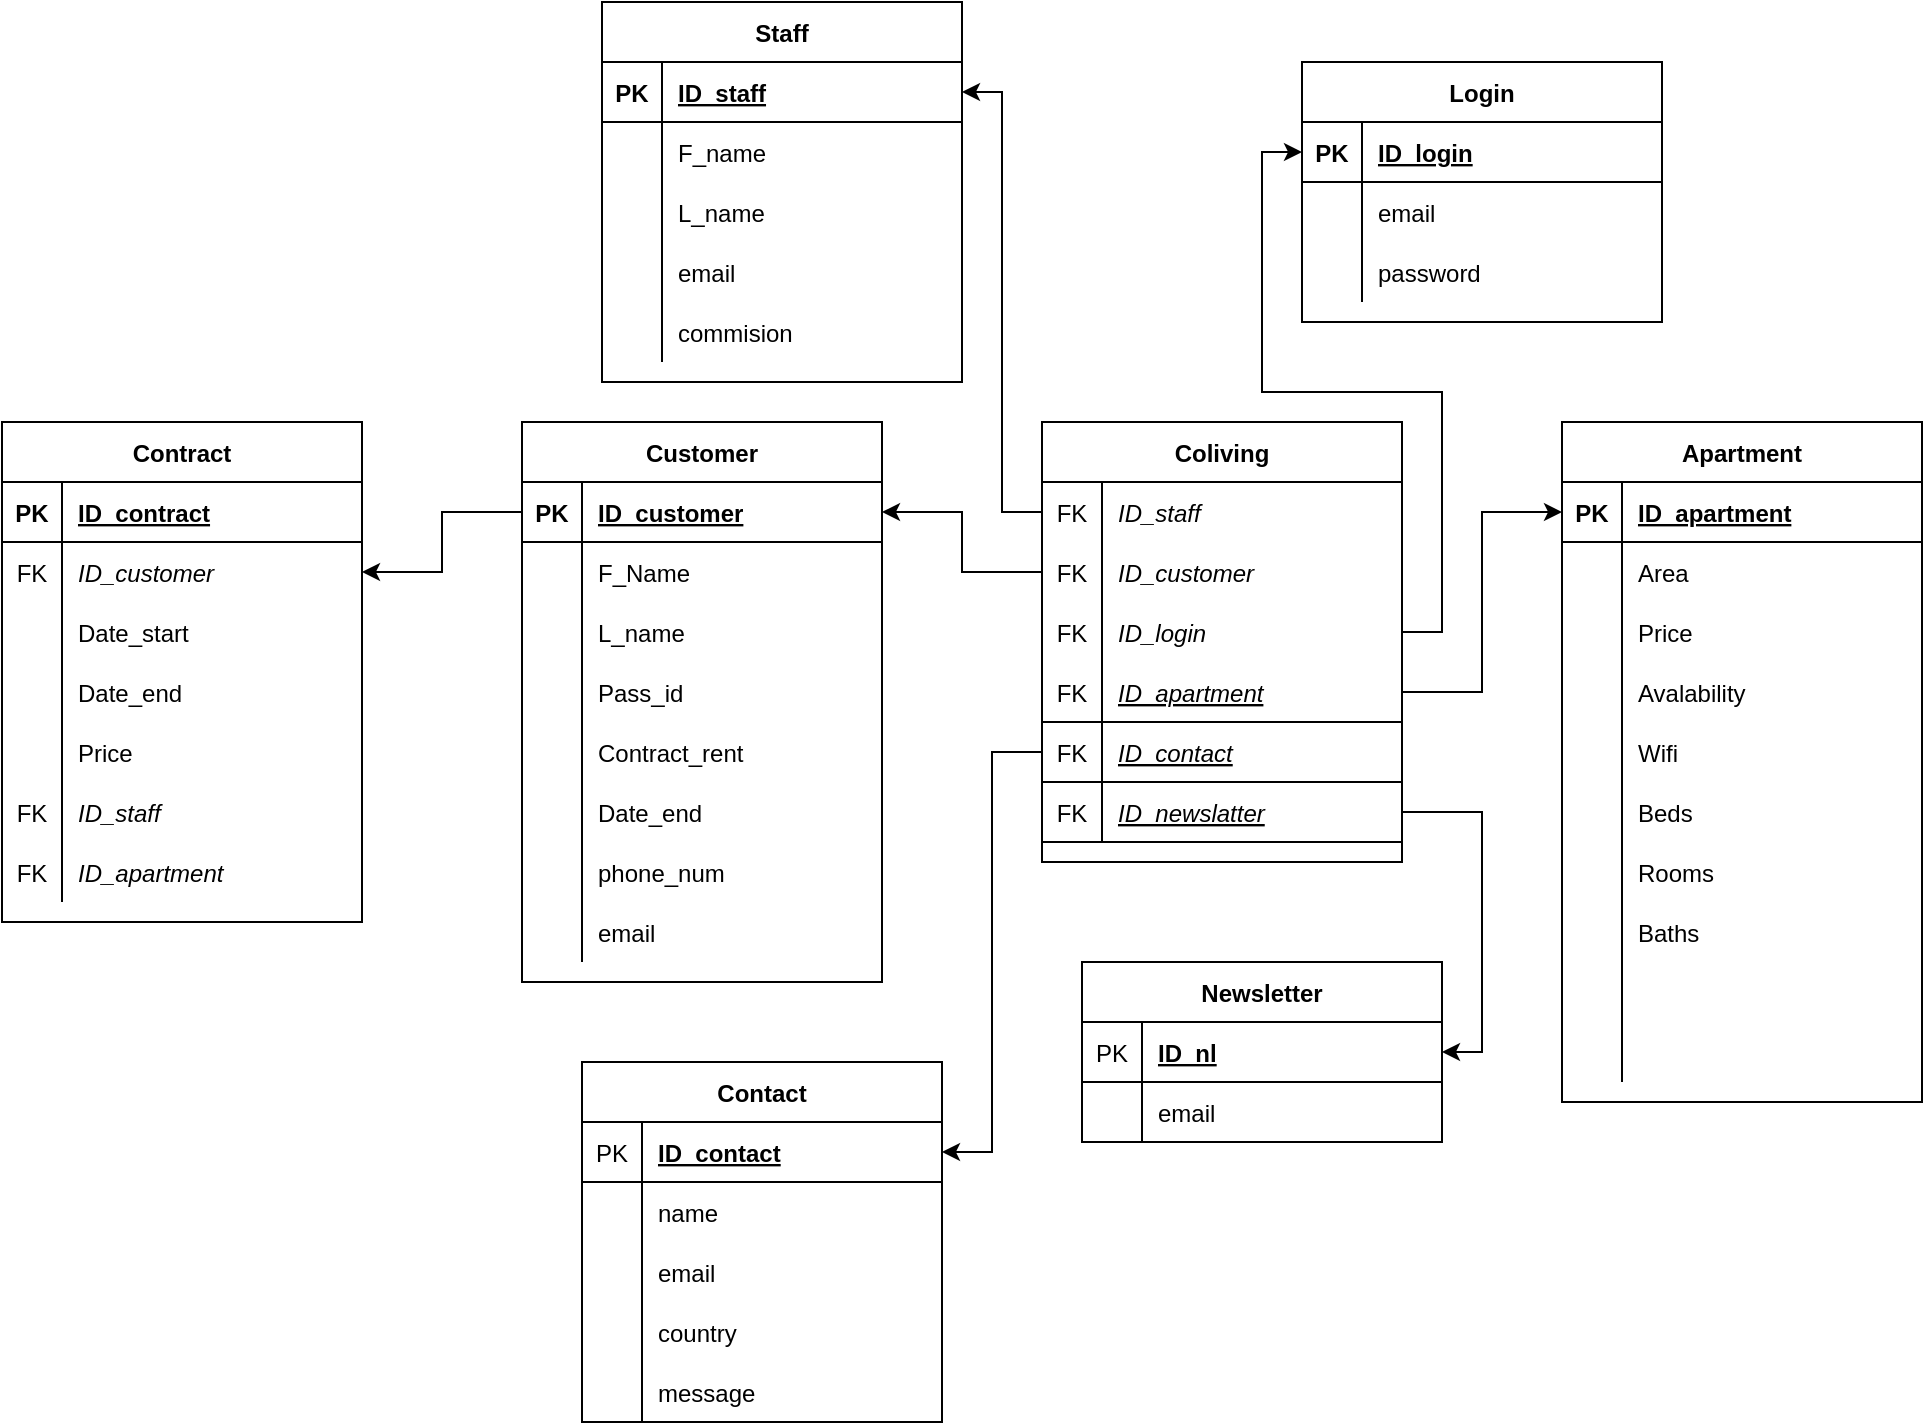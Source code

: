 <mxfile version="16.5.4" type="device"><diagram id="cZ9ICsKnburPx5Q_puhW" name="Page-1"><mxGraphModel dx="2080" dy="880" grid="1" gridSize="10" guides="1" tooltips="1" connect="1" arrows="1" fold="1" page="1" pageScale="1" pageWidth="827" pageHeight="1169" background="#ffffff" math="0" shadow="0"><root><mxCell id="0"/><mxCell id="1" parent="0"/><mxCell id="LSxTEnYEmUWLZWfhZwBd-11" value="Coliving" style="shape=table;startSize=30;container=1;collapsible=1;childLayout=tableLayout;fixedRows=1;rowLines=0;fontStyle=1;align=center;resizeLast=1;" vertex="1" parent="1"><mxGeometry x="200" y="360" width="180" height="220" as="geometry"/></mxCell><mxCell id="LSxTEnYEmUWLZWfhZwBd-15" value="" style="shape=tableRow;horizontal=0;startSize=0;swimlaneHead=0;swimlaneBody=0;fillColor=none;collapsible=0;dropTarget=0;points=[[0,0.5],[1,0.5]];portConstraint=eastwest;top=0;left=0;right=0;bottom=0;" vertex="1" parent="LSxTEnYEmUWLZWfhZwBd-11"><mxGeometry y="30" width="180" height="30" as="geometry"/></mxCell><mxCell id="LSxTEnYEmUWLZWfhZwBd-16" value="FK" style="shape=partialRectangle;connectable=0;fillColor=none;top=0;left=0;bottom=0;right=0;editable=1;overflow=hidden;" vertex="1" parent="LSxTEnYEmUWLZWfhZwBd-15"><mxGeometry width="30" height="30" as="geometry"><mxRectangle width="30" height="30" as="alternateBounds"/></mxGeometry></mxCell><mxCell id="LSxTEnYEmUWLZWfhZwBd-17" value="ID_staff" style="shape=partialRectangle;connectable=0;fillColor=none;top=0;left=0;bottom=0;right=0;align=left;spacingLeft=6;overflow=hidden;fontStyle=2" vertex="1" parent="LSxTEnYEmUWLZWfhZwBd-15"><mxGeometry x="30" width="150" height="30" as="geometry"><mxRectangle width="150" height="30" as="alternateBounds"/></mxGeometry></mxCell><mxCell id="LSxTEnYEmUWLZWfhZwBd-18" value="" style="shape=tableRow;horizontal=0;startSize=0;swimlaneHead=0;swimlaneBody=0;fillColor=none;collapsible=0;dropTarget=0;points=[[0,0.5],[1,0.5]];portConstraint=eastwest;top=0;left=0;right=0;bottom=0;" vertex="1" parent="LSxTEnYEmUWLZWfhZwBd-11"><mxGeometry y="60" width="180" height="30" as="geometry"/></mxCell><mxCell id="LSxTEnYEmUWLZWfhZwBd-19" value="FK" style="shape=partialRectangle;connectable=0;fillColor=none;top=0;left=0;bottom=0;right=0;editable=1;overflow=hidden;" vertex="1" parent="LSxTEnYEmUWLZWfhZwBd-18"><mxGeometry width="30" height="30" as="geometry"><mxRectangle width="30" height="30" as="alternateBounds"/></mxGeometry></mxCell><mxCell id="LSxTEnYEmUWLZWfhZwBd-20" value="ID_customer" style="shape=partialRectangle;connectable=0;fillColor=none;top=0;left=0;bottom=0;right=0;align=left;spacingLeft=6;overflow=hidden;fontStyle=2" vertex="1" parent="LSxTEnYEmUWLZWfhZwBd-18"><mxGeometry x="30" width="150" height="30" as="geometry"><mxRectangle width="150" height="30" as="alternateBounds"/></mxGeometry></mxCell><mxCell id="LSxTEnYEmUWLZWfhZwBd-21" value="" style="shape=tableRow;horizontal=0;startSize=0;swimlaneHead=0;swimlaneBody=0;fillColor=none;collapsible=0;dropTarget=0;points=[[0,0.5],[1,0.5]];portConstraint=eastwest;top=0;left=0;right=0;bottom=0;" vertex="1" parent="LSxTEnYEmUWLZWfhZwBd-11"><mxGeometry y="90" width="180" height="30" as="geometry"/></mxCell><mxCell id="LSxTEnYEmUWLZWfhZwBd-22" value="FK" style="shape=partialRectangle;connectable=0;fillColor=none;top=0;left=0;bottom=0;right=0;editable=1;overflow=hidden;" vertex="1" parent="LSxTEnYEmUWLZWfhZwBd-21"><mxGeometry width="30" height="30" as="geometry"><mxRectangle width="30" height="30" as="alternateBounds"/></mxGeometry></mxCell><mxCell id="LSxTEnYEmUWLZWfhZwBd-23" value="ID_login" style="shape=partialRectangle;connectable=0;fillColor=none;top=0;left=0;bottom=0;right=0;align=left;spacingLeft=6;overflow=hidden;fontStyle=2" vertex="1" parent="LSxTEnYEmUWLZWfhZwBd-21"><mxGeometry x="30" width="150" height="30" as="geometry"><mxRectangle width="150" height="30" as="alternateBounds"/></mxGeometry></mxCell><mxCell id="LSxTEnYEmUWLZWfhZwBd-137" value="" style="shape=tableRow;horizontal=0;startSize=0;swimlaneHead=0;swimlaneBody=0;fillColor=none;collapsible=0;dropTarget=0;points=[[0,0.5],[1,0.5]];portConstraint=eastwest;top=0;left=0;right=0;bottom=1;" vertex="1" parent="LSxTEnYEmUWLZWfhZwBd-11"><mxGeometry y="120" width="180" height="30" as="geometry"/></mxCell><mxCell id="LSxTEnYEmUWLZWfhZwBd-138" value="FK" style="shape=partialRectangle;connectable=0;fillColor=none;top=0;left=0;bottom=0;right=0;fontStyle=0;overflow=hidden;" vertex="1" parent="LSxTEnYEmUWLZWfhZwBd-137"><mxGeometry width="30" height="30" as="geometry"><mxRectangle width="30" height="30" as="alternateBounds"/></mxGeometry></mxCell><mxCell id="LSxTEnYEmUWLZWfhZwBd-139" value="ID_apartment" style="shape=partialRectangle;connectable=0;fillColor=none;top=0;left=0;bottom=0;right=0;align=left;spacingLeft=6;fontStyle=6;overflow=hidden;" vertex="1" parent="LSxTEnYEmUWLZWfhZwBd-137"><mxGeometry x="30" width="150" height="30" as="geometry"><mxRectangle width="150" height="30" as="alternateBounds"/></mxGeometry></mxCell><mxCell id="LSxTEnYEmUWLZWfhZwBd-143" value="" style="shape=tableRow;horizontal=0;startSize=0;swimlaneHead=0;swimlaneBody=0;fillColor=none;collapsible=0;dropTarget=0;points=[[0,0.5],[1,0.5]];portConstraint=eastwest;top=0;left=0;right=0;bottom=1;" vertex="1" parent="LSxTEnYEmUWLZWfhZwBd-11"><mxGeometry y="150" width="180" height="30" as="geometry"/></mxCell><mxCell id="LSxTEnYEmUWLZWfhZwBd-144" value="FK" style="shape=partialRectangle;connectable=0;fillColor=none;top=0;left=0;bottom=0;right=0;fontStyle=0;overflow=hidden;" vertex="1" parent="LSxTEnYEmUWLZWfhZwBd-143"><mxGeometry width="30" height="30" as="geometry"><mxRectangle width="30" height="30" as="alternateBounds"/></mxGeometry></mxCell><mxCell id="LSxTEnYEmUWLZWfhZwBd-145" value="ID_contact" style="shape=partialRectangle;connectable=0;fillColor=none;top=0;left=0;bottom=0;right=0;align=left;spacingLeft=6;fontStyle=6;overflow=hidden;" vertex="1" parent="LSxTEnYEmUWLZWfhZwBd-143"><mxGeometry x="30" width="150" height="30" as="geometry"><mxRectangle width="150" height="30" as="alternateBounds"/></mxGeometry></mxCell><mxCell id="LSxTEnYEmUWLZWfhZwBd-146" value="" style="shape=tableRow;horizontal=0;startSize=0;swimlaneHead=0;swimlaneBody=0;fillColor=none;collapsible=0;dropTarget=0;points=[[0,0.5],[1,0.5]];portConstraint=eastwest;top=0;left=0;right=0;bottom=1;" vertex="1" parent="LSxTEnYEmUWLZWfhZwBd-11"><mxGeometry y="180" width="180" height="30" as="geometry"/></mxCell><mxCell id="LSxTEnYEmUWLZWfhZwBd-147" value="FK" style="shape=partialRectangle;connectable=0;fillColor=none;top=0;left=0;bottom=0;right=0;fontStyle=0;overflow=hidden;" vertex="1" parent="LSxTEnYEmUWLZWfhZwBd-146"><mxGeometry width="30" height="30" as="geometry"><mxRectangle width="30" height="30" as="alternateBounds"/></mxGeometry></mxCell><mxCell id="LSxTEnYEmUWLZWfhZwBd-148" value="ID_newslatter" style="shape=partialRectangle;connectable=0;fillColor=none;top=0;left=0;bottom=0;right=0;align=left;spacingLeft=6;fontStyle=6;overflow=hidden;" vertex="1" parent="LSxTEnYEmUWLZWfhZwBd-146"><mxGeometry x="30" width="150" height="30" as="geometry"><mxRectangle width="150" height="30" as="alternateBounds"/></mxGeometry></mxCell><mxCell id="LSxTEnYEmUWLZWfhZwBd-27" value="Apartment" style="shape=table;startSize=30;container=1;collapsible=1;childLayout=tableLayout;fixedRows=1;rowLines=0;fontStyle=1;align=center;resizeLast=1;" vertex="1" parent="1"><mxGeometry x="460" y="360" width="180" height="340" as="geometry"/></mxCell><mxCell id="LSxTEnYEmUWLZWfhZwBd-28" value="" style="shape=tableRow;horizontal=0;startSize=0;swimlaneHead=0;swimlaneBody=0;fillColor=none;collapsible=0;dropTarget=0;points=[[0,0.5],[1,0.5]];portConstraint=eastwest;top=0;left=0;right=0;bottom=1;" vertex="1" parent="LSxTEnYEmUWLZWfhZwBd-27"><mxGeometry y="30" width="180" height="30" as="geometry"/></mxCell><mxCell id="LSxTEnYEmUWLZWfhZwBd-29" value="PK" style="shape=partialRectangle;connectable=0;fillColor=none;top=0;left=0;bottom=0;right=0;fontStyle=1;overflow=hidden;" vertex="1" parent="LSxTEnYEmUWLZWfhZwBd-28"><mxGeometry width="30" height="30" as="geometry"><mxRectangle width="30" height="30" as="alternateBounds"/></mxGeometry></mxCell><mxCell id="LSxTEnYEmUWLZWfhZwBd-30" value="ID_apartment" style="shape=partialRectangle;connectable=0;fillColor=none;top=0;left=0;bottom=0;right=0;align=left;spacingLeft=6;fontStyle=5;overflow=hidden;" vertex="1" parent="LSxTEnYEmUWLZWfhZwBd-28"><mxGeometry x="30" width="150" height="30" as="geometry"><mxRectangle width="150" height="30" as="alternateBounds"/></mxGeometry></mxCell><mxCell id="LSxTEnYEmUWLZWfhZwBd-31" value="" style="shape=tableRow;horizontal=0;startSize=0;swimlaneHead=0;swimlaneBody=0;fillColor=none;collapsible=0;dropTarget=0;points=[[0,0.5],[1,0.5]];portConstraint=eastwest;top=0;left=0;right=0;bottom=0;" vertex="1" parent="LSxTEnYEmUWLZWfhZwBd-27"><mxGeometry y="60" width="180" height="30" as="geometry"/></mxCell><mxCell id="LSxTEnYEmUWLZWfhZwBd-32" value="" style="shape=partialRectangle;connectable=0;fillColor=none;top=0;left=0;bottom=0;right=0;editable=1;overflow=hidden;" vertex="1" parent="LSxTEnYEmUWLZWfhZwBd-31"><mxGeometry width="30" height="30" as="geometry"><mxRectangle width="30" height="30" as="alternateBounds"/></mxGeometry></mxCell><mxCell id="LSxTEnYEmUWLZWfhZwBd-33" value="Area" style="shape=partialRectangle;connectable=0;fillColor=none;top=0;left=0;bottom=0;right=0;align=left;spacingLeft=6;overflow=hidden;" vertex="1" parent="LSxTEnYEmUWLZWfhZwBd-31"><mxGeometry x="30" width="150" height="30" as="geometry"><mxRectangle width="150" height="30" as="alternateBounds"/></mxGeometry></mxCell><mxCell id="LSxTEnYEmUWLZWfhZwBd-34" value="" style="shape=tableRow;horizontal=0;startSize=0;swimlaneHead=0;swimlaneBody=0;fillColor=none;collapsible=0;dropTarget=0;points=[[0,0.5],[1,0.5]];portConstraint=eastwest;top=0;left=0;right=0;bottom=0;" vertex="1" parent="LSxTEnYEmUWLZWfhZwBd-27"><mxGeometry y="90" width="180" height="30" as="geometry"/></mxCell><mxCell id="LSxTEnYEmUWLZWfhZwBd-35" value="" style="shape=partialRectangle;connectable=0;fillColor=none;top=0;left=0;bottom=0;right=0;editable=1;overflow=hidden;" vertex="1" parent="LSxTEnYEmUWLZWfhZwBd-34"><mxGeometry width="30" height="30" as="geometry"><mxRectangle width="30" height="30" as="alternateBounds"/></mxGeometry></mxCell><mxCell id="LSxTEnYEmUWLZWfhZwBd-36" value="Price" style="shape=partialRectangle;connectable=0;fillColor=none;top=0;left=0;bottom=0;right=0;align=left;spacingLeft=6;overflow=hidden;" vertex="1" parent="LSxTEnYEmUWLZWfhZwBd-34"><mxGeometry x="30" width="150" height="30" as="geometry"><mxRectangle width="150" height="30" as="alternateBounds"/></mxGeometry></mxCell><mxCell id="LSxTEnYEmUWLZWfhZwBd-37" value="" style="shape=tableRow;horizontal=0;startSize=0;swimlaneHead=0;swimlaneBody=0;fillColor=none;collapsible=0;dropTarget=0;points=[[0,0.5],[1,0.5]];portConstraint=eastwest;top=0;left=0;right=0;bottom=0;" vertex="1" parent="LSxTEnYEmUWLZWfhZwBd-27"><mxGeometry y="120" width="180" height="30" as="geometry"/></mxCell><mxCell id="LSxTEnYEmUWLZWfhZwBd-38" value="" style="shape=partialRectangle;connectable=0;fillColor=none;top=0;left=0;bottom=0;right=0;editable=1;overflow=hidden;" vertex="1" parent="LSxTEnYEmUWLZWfhZwBd-37"><mxGeometry width="30" height="30" as="geometry"><mxRectangle width="30" height="30" as="alternateBounds"/></mxGeometry></mxCell><mxCell id="LSxTEnYEmUWLZWfhZwBd-39" value="Avalability" style="shape=partialRectangle;connectable=0;fillColor=none;top=0;left=0;bottom=0;right=0;align=left;spacingLeft=6;overflow=hidden;" vertex="1" parent="LSxTEnYEmUWLZWfhZwBd-37"><mxGeometry x="30" width="150" height="30" as="geometry"><mxRectangle width="150" height="30" as="alternateBounds"/></mxGeometry></mxCell><mxCell id="LSxTEnYEmUWLZWfhZwBd-41" value="" style="shape=tableRow;horizontal=0;startSize=0;swimlaneHead=0;swimlaneBody=0;fillColor=none;collapsible=0;dropTarget=0;points=[[0,0.5],[1,0.5]];portConstraint=eastwest;top=0;left=0;right=0;bottom=0;" vertex="1" parent="LSxTEnYEmUWLZWfhZwBd-27"><mxGeometry y="150" width="180" height="30" as="geometry"/></mxCell><mxCell id="LSxTEnYEmUWLZWfhZwBd-42" value="" style="shape=partialRectangle;connectable=0;fillColor=none;top=0;left=0;bottom=0;right=0;editable=1;overflow=hidden;" vertex="1" parent="LSxTEnYEmUWLZWfhZwBd-41"><mxGeometry width="30" height="30" as="geometry"><mxRectangle width="30" height="30" as="alternateBounds"/></mxGeometry></mxCell><mxCell id="LSxTEnYEmUWLZWfhZwBd-43" value="Wifi" style="shape=partialRectangle;connectable=0;fillColor=none;top=0;left=0;bottom=0;right=0;align=left;spacingLeft=6;overflow=hidden;" vertex="1" parent="LSxTEnYEmUWLZWfhZwBd-41"><mxGeometry x="30" width="150" height="30" as="geometry"><mxRectangle width="150" height="30" as="alternateBounds"/></mxGeometry></mxCell><mxCell id="LSxTEnYEmUWLZWfhZwBd-44" value="" style="shape=tableRow;horizontal=0;startSize=0;swimlaneHead=0;swimlaneBody=0;fillColor=none;collapsible=0;dropTarget=0;points=[[0,0.5],[1,0.5]];portConstraint=eastwest;top=0;left=0;right=0;bottom=0;" vertex="1" parent="LSxTEnYEmUWLZWfhZwBd-27"><mxGeometry y="180" width="180" height="30" as="geometry"/></mxCell><mxCell id="LSxTEnYEmUWLZWfhZwBd-45" value="" style="shape=partialRectangle;connectable=0;fillColor=none;top=0;left=0;bottom=0;right=0;editable=1;overflow=hidden;" vertex="1" parent="LSxTEnYEmUWLZWfhZwBd-44"><mxGeometry width="30" height="30" as="geometry"><mxRectangle width="30" height="30" as="alternateBounds"/></mxGeometry></mxCell><mxCell id="LSxTEnYEmUWLZWfhZwBd-46" value="Beds" style="shape=partialRectangle;connectable=0;fillColor=none;top=0;left=0;bottom=0;right=0;align=left;spacingLeft=6;overflow=hidden;" vertex="1" parent="LSxTEnYEmUWLZWfhZwBd-44"><mxGeometry x="30" width="150" height="30" as="geometry"><mxRectangle width="150" height="30" as="alternateBounds"/></mxGeometry></mxCell><mxCell id="LSxTEnYEmUWLZWfhZwBd-47" value="" style="shape=tableRow;horizontal=0;startSize=0;swimlaneHead=0;swimlaneBody=0;fillColor=none;collapsible=0;dropTarget=0;points=[[0,0.5],[1,0.5]];portConstraint=eastwest;top=0;left=0;right=0;bottom=0;" vertex="1" parent="LSxTEnYEmUWLZWfhZwBd-27"><mxGeometry y="210" width="180" height="30" as="geometry"/></mxCell><mxCell id="LSxTEnYEmUWLZWfhZwBd-48" value="" style="shape=partialRectangle;connectable=0;fillColor=none;top=0;left=0;bottom=0;right=0;editable=1;overflow=hidden;" vertex="1" parent="LSxTEnYEmUWLZWfhZwBd-47"><mxGeometry width="30" height="30" as="geometry"><mxRectangle width="30" height="30" as="alternateBounds"/></mxGeometry></mxCell><mxCell id="LSxTEnYEmUWLZWfhZwBd-49" value="Rooms" style="shape=partialRectangle;connectable=0;fillColor=none;top=0;left=0;bottom=0;right=0;align=left;spacingLeft=6;overflow=hidden;" vertex="1" parent="LSxTEnYEmUWLZWfhZwBd-47"><mxGeometry x="30" width="150" height="30" as="geometry"><mxRectangle width="150" height="30" as="alternateBounds"/></mxGeometry></mxCell><mxCell id="LSxTEnYEmUWLZWfhZwBd-50" value="" style="shape=tableRow;horizontal=0;startSize=0;swimlaneHead=0;swimlaneBody=0;fillColor=none;collapsible=0;dropTarget=0;points=[[0,0.5],[1,0.5]];portConstraint=eastwest;top=0;left=0;right=0;bottom=0;" vertex="1" parent="LSxTEnYEmUWLZWfhZwBd-27"><mxGeometry y="240" width="180" height="30" as="geometry"/></mxCell><mxCell id="LSxTEnYEmUWLZWfhZwBd-51" value="" style="shape=partialRectangle;connectable=0;fillColor=none;top=0;left=0;bottom=0;right=0;editable=1;overflow=hidden;" vertex="1" parent="LSxTEnYEmUWLZWfhZwBd-50"><mxGeometry width="30" height="30" as="geometry"><mxRectangle width="30" height="30" as="alternateBounds"/></mxGeometry></mxCell><mxCell id="LSxTEnYEmUWLZWfhZwBd-52" value="Baths" style="shape=partialRectangle;connectable=0;fillColor=none;top=0;left=0;bottom=0;right=0;align=left;spacingLeft=6;overflow=hidden;" vertex="1" parent="LSxTEnYEmUWLZWfhZwBd-50"><mxGeometry x="30" width="150" height="30" as="geometry"><mxRectangle width="150" height="30" as="alternateBounds"/></mxGeometry></mxCell><mxCell id="LSxTEnYEmUWLZWfhZwBd-53" value="" style="shape=tableRow;horizontal=0;startSize=0;swimlaneHead=0;swimlaneBody=0;fillColor=none;collapsible=0;dropTarget=0;points=[[0,0.5],[1,0.5]];portConstraint=eastwest;top=0;left=0;right=0;bottom=0;" vertex="1" parent="LSxTEnYEmUWLZWfhZwBd-27"><mxGeometry y="270" width="180" height="30" as="geometry"/></mxCell><mxCell id="LSxTEnYEmUWLZWfhZwBd-54" value="" style="shape=partialRectangle;connectable=0;fillColor=none;top=0;left=0;bottom=0;right=0;editable=1;overflow=hidden;" vertex="1" parent="LSxTEnYEmUWLZWfhZwBd-53"><mxGeometry width="30" height="30" as="geometry"><mxRectangle width="30" height="30" as="alternateBounds"/></mxGeometry></mxCell><mxCell id="LSxTEnYEmUWLZWfhZwBd-55" value="" style="shape=partialRectangle;connectable=0;fillColor=none;top=0;left=0;bottom=0;right=0;align=left;spacingLeft=6;overflow=hidden;" vertex="1" parent="LSxTEnYEmUWLZWfhZwBd-53"><mxGeometry x="30" width="150" height="30" as="geometry"><mxRectangle width="150" height="30" as="alternateBounds"/></mxGeometry></mxCell><mxCell id="LSxTEnYEmUWLZWfhZwBd-56" value="" style="shape=tableRow;horizontal=0;startSize=0;swimlaneHead=0;swimlaneBody=0;fillColor=none;collapsible=0;dropTarget=0;points=[[0,0.5],[1,0.5]];portConstraint=eastwest;top=0;left=0;right=0;bottom=0;" vertex="1" parent="LSxTEnYEmUWLZWfhZwBd-27"><mxGeometry y="300" width="180" height="30" as="geometry"/></mxCell><mxCell id="LSxTEnYEmUWLZWfhZwBd-57" value="" style="shape=partialRectangle;connectable=0;fillColor=none;top=0;left=0;bottom=0;right=0;editable=1;overflow=hidden;" vertex="1" parent="LSxTEnYEmUWLZWfhZwBd-56"><mxGeometry width="30" height="30" as="geometry"><mxRectangle width="30" height="30" as="alternateBounds"/></mxGeometry></mxCell><mxCell id="LSxTEnYEmUWLZWfhZwBd-58" value="" style="shape=partialRectangle;connectable=0;fillColor=none;top=0;left=0;bottom=0;right=0;align=left;spacingLeft=6;overflow=hidden;" vertex="1" parent="LSxTEnYEmUWLZWfhZwBd-56"><mxGeometry x="30" width="150" height="30" as="geometry"><mxRectangle width="150" height="30" as="alternateBounds"/></mxGeometry></mxCell><mxCell id="LSxTEnYEmUWLZWfhZwBd-62" value="Customer" style="shape=table;startSize=30;container=1;collapsible=1;childLayout=tableLayout;fixedRows=1;rowLines=0;fontStyle=1;align=center;resizeLast=1;" vertex="1" parent="1"><mxGeometry x="-60" y="360" width="180" height="280" as="geometry"/></mxCell><mxCell id="LSxTEnYEmUWLZWfhZwBd-63" value="" style="shape=tableRow;horizontal=0;startSize=0;swimlaneHead=0;swimlaneBody=0;fillColor=none;collapsible=0;dropTarget=0;points=[[0,0.5],[1,0.5]];portConstraint=eastwest;top=0;left=0;right=0;bottom=1;" vertex="1" parent="LSxTEnYEmUWLZWfhZwBd-62"><mxGeometry y="30" width="180" height="30" as="geometry"/></mxCell><mxCell id="LSxTEnYEmUWLZWfhZwBd-64" value="PK" style="shape=partialRectangle;connectable=0;fillColor=none;top=0;left=0;bottom=0;right=0;fontStyle=1;overflow=hidden;" vertex="1" parent="LSxTEnYEmUWLZWfhZwBd-63"><mxGeometry width="30" height="30" as="geometry"><mxRectangle width="30" height="30" as="alternateBounds"/></mxGeometry></mxCell><mxCell id="LSxTEnYEmUWLZWfhZwBd-65" value="ID_customer" style="shape=partialRectangle;connectable=0;fillColor=none;top=0;left=0;bottom=0;right=0;align=left;spacingLeft=6;fontStyle=5;overflow=hidden;" vertex="1" parent="LSxTEnYEmUWLZWfhZwBd-63"><mxGeometry x="30" width="150" height="30" as="geometry"><mxRectangle width="150" height="30" as="alternateBounds"/></mxGeometry></mxCell><mxCell id="LSxTEnYEmUWLZWfhZwBd-66" value="" style="shape=tableRow;horizontal=0;startSize=0;swimlaneHead=0;swimlaneBody=0;fillColor=none;collapsible=0;dropTarget=0;points=[[0,0.5],[1,0.5]];portConstraint=eastwest;top=0;left=0;right=0;bottom=0;" vertex="1" parent="LSxTEnYEmUWLZWfhZwBd-62"><mxGeometry y="60" width="180" height="30" as="geometry"/></mxCell><mxCell id="LSxTEnYEmUWLZWfhZwBd-67" value="" style="shape=partialRectangle;connectable=0;fillColor=none;top=0;left=0;bottom=0;right=0;editable=1;overflow=hidden;" vertex="1" parent="LSxTEnYEmUWLZWfhZwBd-66"><mxGeometry width="30" height="30" as="geometry"><mxRectangle width="30" height="30" as="alternateBounds"/></mxGeometry></mxCell><mxCell id="LSxTEnYEmUWLZWfhZwBd-68" value="F_Name" style="shape=partialRectangle;connectable=0;fillColor=none;top=0;left=0;bottom=0;right=0;align=left;spacingLeft=6;overflow=hidden;" vertex="1" parent="LSxTEnYEmUWLZWfhZwBd-66"><mxGeometry x="30" width="150" height="30" as="geometry"><mxRectangle width="150" height="30" as="alternateBounds"/></mxGeometry></mxCell><mxCell id="LSxTEnYEmUWLZWfhZwBd-69" value="" style="shape=tableRow;horizontal=0;startSize=0;swimlaneHead=0;swimlaneBody=0;fillColor=none;collapsible=0;dropTarget=0;points=[[0,0.5],[1,0.5]];portConstraint=eastwest;top=0;left=0;right=0;bottom=0;" vertex="1" parent="LSxTEnYEmUWLZWfhZwBd-62"><mxGeometry y="90" width="180" height="30" as="geometry"/></mxCell><mxCell id="LSxTEnYEmUWLZWfhZwBd-70" value="" style="shape=partialRectangle;connectable=0;fillColor=none;top=0;left=0;bottom=0;right=0;editable=1;overflow=hidden;" vertex="1" parent="LSxTEnYEmUWLZWfhZwBd-69"><mxGeometry width="30" height="30" as="geometry"><mxRectangle width="30" height="30" as="alternateBounds"/></mxGeometry></mxCell><mxCell id="LSxTEnYEmUWLZWfhZwBd-71" value="L_name" style="shape=partialRectangle;connectable=0;fillColor=none;top=0;left=0;bottom=0;right=0;align=left;spacingLeft=6;overflow=hidden;" vertex="1" parent="LSxTEnYEmUWLZWfhZwBd-69"><mxGeometry x="30" width="150" height="30" as="geometry"><mxRectangle width="150" height="30" as="alternateBounds"/></mxGeometry></mxCell><mxCell id="LSxTEnYEmUWLZWfhZwBd-72" value="" style="shape=tableRow;horizontal=0;startSize=0;swimlaneHead=0;swimlaneBody=0;fillColor=none;collapsible=0;dropTarget=0;points=[[0,0.5],[1,0.5]];portConstraint=eastwest;top=0;left=0;right=0;bottom=0;" vertex="1" parent="LSxTEnYEmUWLZWfhZwBd-62"><mxGeometry y="120" width="180" height="30" as="geometry"/></mxCell><mxCell id="LSxTEnYEmUWLZWfhZwBd-73" value="" style="shape=partialRectangle;connectable=0;fillColor=none;top=0;left=0;bottom=0;right=0;editable=1;overflow=hidden;" vertex="1" parent="LSxTEnYEmUWLZWfhZwBd-72"><mxGeometry width="30" height="30" as="geometry"><mxRectangle width="30" height="30" as="alternateBounds"/></mxGeometry></mxCell><mxCell id="LSxTEnYEmUWLZWfhZwBd-74" value="Pass_id" style="shape=partialRectangle;connectable=0;fillColor=none;top=0;left=0;bottom=0;right=0;align=left;spacingLeft=6;overflow=hidden;" vertex="1" parent="LSxTEnYEmUWLZWfhZwBd-72"><mxGeometry x="30" width="150" height="30" as="geometry"><mxRectangle width="150" height="30" as="alternateBounds"/></mxGeometry></mxCell><mxCell id="LSxTEnYEmUWLZWfhZwBd-76" value="" style="shape=tableRow;horizontal=0;startSize=0;swimlaneHead=0;swimlaneBody=0;fillColor=none;collapsible=0;dropTarget=0;points=[[0,0.5],[1,0.5]];portConstraint=eastwest;top=0;left=0;right=0;bottom=0;" vertex="1" parent="LSxTEnYEmUWLZWfhZwBd-62"><mxGeometry y="150" width="180" height="30" as="geometry"/></mxCell><mxCell id="LSxTEnYEmUWLZWfhZwBd-77" value="" style="shape=partialRectangle;connectable=0;fillColor=none;top=0;left=0;bottom=0;right=0;editable=1;overflow=hidden;" vertex="1" parent="LSxTEnYEmUWLZWfhZwBd-76"><mxGeometry width="30" height="30" as="geometry"><mxRectangle width="30" height="30" as="alternateBounds"/></mxGeometry></mxCell><mxCell id="LSxTEnYEmUWLZWfhZwBd-78" value="Contract_rent" style="shape=partialRectangle;connectable=0;fillColor=none;top=0;left=0;bottom=0;right=0;align=left;spacingLeft=6;overflow=hidden;" vertex="1" parent="LSxTEnYEmUWLZWfhZwBd-76"><mxGeometry x="30" width="150" height="30" as="geometry"><mxRectangle width="150" height="30" as="alternateBounds"/></mxGeometry></mxCell><mxCell id="LSxTEnYEmUWLZWfhZwBd-79" value="" style="shape=tableRow;horizontal=0;startSize=0;swimlaneHead=0;swimlaneBody=0;fillColor=none;collapsible=0;dropTarget=0;points=[[0,0.5],[1,0.5]];portConstraint=eastwest;top=0;left=0;right=0;bottom=0;" vertex="1" parent="LSxTEnYEmUWLZWfhZwBd-62"><mxGeometry y="180" width="180" height="30" as="geometry"/></mxCell><mxCell id="LSxTEnYEmUWLZWfhZwBd-80" value="" style="shape=partialRectangle;connectable=0;fillColor=none;top=0;left=0;bottom=0;right=0;editable=1;overflow=hidden;" vertex="1" parent="LSxTEnYEmUWLZWfhZwBd-79"><mxGeometry width="30" height="30" as="geometry"><mxRectangle width="30" height="30" as="alternateBounds"/></mxGeometry></mxCell><mxCell id="LSxTEnYEmUWLZWfhZwBd-81" value="Date_end" style="shape=partialRectangle;connectable=0;fillColor=none;top=0;left=0;bottom=0;right=0;align=left;spacingLeft=6;overflow=hidden;" vertex="1" parent="LSxTEnYEmUWLZWfhZwBd-79"><mxGeometry x="30" width="150" height="30" as="geometry"><mxRectangle width="150" height="30" as="alternateBounds"/></mxGeometry></mxCell><mxCell id="LSxTEnYEmUWLZWfhZwBd-117" value="" style="shape=tableRow;horizontal=0;startSize=0;swimlaneHead=0;swimlaneBody=0;fillColor=none;collapsible=0;dropTarget=0;points=[[0,0.5],[1,0.5]];portConstraint=eastwest;top=0;left=0;right=0;bottom=0;" vertex="1" parent="LSxTEnYEmUWLZWfhZwBd-62"><mxGeometry y="210" width="180" height="30" as="geometry"/></mxCell><mxCell id="LSxTEnYEmUWLZWfhZwBd-118" value="" style="shape=partialRectangle;connectable=0;fillColor=none;top=0;left=0;bottom=0;right=0;editable=1;overflow=hidden;" vertex="1" parent="LSxTEnYEmUWLZWfhZwBd-117"><mxGeometry width="30" height="30" as="geometry"><mxRectangle width="30" height="30" as="alternateBounds"/></mxGeometry></mxCell><mxCell id="LSxTEnYEmUWLZWfhZwBd-119" value="phone_num" style="shape=partialRectangle;connectable=0;fillColor=none;top=0;left=0;bottom=0;right=0;align=left;spacingLeft=6;overflow=hidden;" vertex="1" parent="LSxTEnYEmUWLZWfhZwBd-117"><mxGeometry x="30" width="150" height="30" as="geometry"><mxRectangle width="150" height="30" as="alternateBounds"/></mxGeometry></mxCell><mxCell id="LSxTEnYEmUWLZWfhZwBd-120" value="" style="shape=tableRow;horizontal=0;startSize=0;swimlaneHead=0;swimlaneBody=0;fillColor=none;collapsible=0;dropTarget=0;points=[[0,0.5],[1,0.5]];portConstraint=eastwest;top=0;left=0;right=0;bottom=0;" vertex="1" parent="LSxTEnYEmUWLZWfhZwBd-62"><mxGeometry y="240" width="180" height="30" as="geometry"/></mxCell><mxCell id="LSxTEnYEmUWLZWfhZwBd-121" value="" style="shape=partialRectangle;connectable=0;fillColor=none;top=0;left=0;bottom=0;right=0;editable=1;overflow=hidden;" vertex="1" parent="LSxTEnYEmUWLZWfhZwBd-120"><mxGeometry width="30" height="30" as="geometry"><mxRectangle width="30" height="30" as="alternateBounds"/></mxGeometry></mxCell><mxCell id="LSxTEnYEmUWLZWfhZwBd-122" value="email" style="shape=partialRectangle;connectable=0;fillColor=none;top=0;left=0;bottom=0;right=0;align=left;spacingLeft=6;overflow=hidden;" vertex="1" parent="LSxTEnYEmUWLZWfhZwBd-120"><mxGeometry x="30" width="150" height="30" as="geometry"><mxRectangle width="150" height="30" as="alternateBounds"/></mxGeometry></mxCell><mxCell id="LSxTEnYEmUWLZWfhZwBd-82" value="Contract" style="shape=table;startSize=30;container=1;collapsible=1;childLayout=tableLayout;fixedRows=1;rowLines=0;fontStyle=1;align=center;resizeLast=1;" vertex="1" parent="1"><mxGeometry x="-320" y="360" width="180" height="250" as="geometry"/></mxCell><mxCell id="LSxTEnYEmUWLZWfhZwBd-83" value="" style="shape=tableRow;horizontal=0;startSize=0;swimlaneHead=0;swimlaneBody=0;fillColor=none;collapsible=0;dropTarget=0;points=[[0,0.5],[1,0.5]];portConstraint=eastwest;top=0;left=0;right=0;bottom=1;" vertex="1" parent="LSxTEnYEmUWLZWfhZwBd-82"><mxGeometry y="30" width="180" height="30" as="geometry"/></mxCell><mxCell id="LSxTEnYEmUWLZWfhZwBd-84" value="PK" style="shape=partialRectangle;connectable=0;fillColor=none;top=0;left=0;bottom=0;right=0;fontStyle=1;overflow=hidden;" vertex="1" parent="LSxTEnYEmUWLZWfhZwBd-83"><mxGeometry width="30" height="30" as="geometry"><mxRectangle width="30" height="30" as="alternateBounds"/></mxGeometry></mxCell><mxCell id="LSxTEnYEmUWLZWfhZwBd-85" value="ID_contract" style="shape=partialRectangle;connectable=0;fillColor=none;top=0;left=0;bottom=0;right=0;align=left;spacingLeft=6;fontStyle=5;overflow=hidden;" vertex="1" parent="LSxTEnYEmUWLZWfhZwBd-83"><mxGeometry x="30" width="150" height="30" as="geometry"><mxRectangle width="150" height="30" as="alternateBounds"/></mxGeometry></mxCell><mxCell id="LSxTEnYEmUWLZWfhZwBd-86" value="" style="shape=tableRow;horizontal=0;startSize=0;swimlaneHead=0;swimlaneBody=0;fillColor=none;collapsible=0;dropTarget=0;points=[[0,0.5],[1,0.5]];portConstraint=eastwest;top=0;left=0;right=0;bottom=0;" vertex="1" parent="LSxTEnYEmUWLZWfhZwBd-82"><mxGeometry y="60" width="180" height="30" as="geometry"/></mxCell><mxCell id="LSxTEnYEmUWLZWfhZwBd-87" value="FK" style="shape=partialRectangle;connectable=0;fillColor=none;top=0;left=0;bottom=0;right=0;editable=1;overflow=hidden;" vertex="1" parent="LSxTEnYEmUWLZWfhZwBd-86"><mxGeometry width="30" height="30" as="geometry"><mxRectangle width="30" height="30" as="alternateBounds"/></mxGeometry></mxCell><mxCell id="LSxTEnYEmUWLZWfhZwBd-88" value="ID_customer" style="shape=partialRectangle;connectable=0;fillColor=none;top=0;left=0;bottom=0;right=0;align=left;spacingLeft=6;overflow=hidden;fontStyle=2" vertex="1" parent="LSxTEnYEmUWLZWfhZwBd-86"><mxGeometry x="30" width="150" height="30" as="geometry"><mxRectangle width="150" height="30" as="alternateBounds"/></mxGeometry></mxCell><mxCell id="LSxTEnYEmUWLZWfhZwBd-89" value="" style="shape=tableRow;horizontal=0;startSize=0;swimlaneHead=0;swimlaneBody=0;fillColor=none;collapsible=0;dropTarget=0;points=[[0,0.5],[1,0.5]];portConstraint=eastwest;top=0;left=0;right=0;bottom=0;" vertex="1" parent="LSxTEnYEmUWLZWfhZwBd-82"><mxGeometry y="90" width="180" height="30" as="geometry"/></mxCell><mxCell id="LSxTEnYEmUWLZWfhZwBd-90" value="" style="shape=partialRectangle;connectable=0;fillColor=none;top=0;left=0;bottom=0;right=0;editable=1;overflow=hidden;" vertex="1" parent="LSxTEnYEmUWLZWfhZwBd-89"><mxGeometry width="30" height="30" as="geometry"><mxRectangle width="30" height="30" as="alternateBounds"/></mxGeometry></mxCell><mxCell id="LSxTEnYEmUWLZWfhZwBd-91" value="Date_start" style="shape=partialRectangle;connectable=0;fillColor=none;top=0;left=0;bottom=0;right=0;align=left;spacingLeft=6;overflow=hidden;" vertex="1" parent="LSxTEnYEmUWLZWfhZwBd-89"><mxGeometry x="30" width="150" height="30" as="geometry"><mxRectangle width="150" height="30" as="alternateBounds"/></mxGeometry></mxCell><mxCell id="LSxTEnYEmUWLZWfhZwBd-92" value="" style="shape=tableRow;horizontal=0;startSize=0;swimlaneHead=0;swimlaneBody=0;fillColor=none;collapsible=0;dropTarget=0;points=[[0,0.5],[1,0.5]];portConstraint=eastwest;top=0;left=0;right=0;bottom=0;" vertex="1" parent="LSxTEnYEmUWLZWfhZwBd-82"><mxGeometry y="120" width="180" height="30" as="geometry"/></mxCell><mxCell id="LSxTEnYEmUWLZWfhZwBd-93" value="" style="shape=partialRectangle;connectable=0;fillColor=none;top=0;left=0;bottom=0;right=0;editable=1;overflow=hidden;" vertex="1" parent="LSxTEnYEmUWLZWfhZwBd-92"><mxGeometry width="30" height="30" as="geometry"><mxRectangle width="30" height="30" as="alternateBounds"/></mxGeometry></mxCell><mxCell id="LSxTEnYEmUWLZWfhZwBd-94" value="Date_end" style="shape=partialRectangle;connectable=0;fillColor=none;top=0;left=0;bottom=0;right=0;align=left;spacingLeft=6;overflow=hidden;" vertex="1" parent="LSxTEnYEmUWLZWfhZwBd-92"><mxGeometry x="30" width="150" height="30" as="geometry"><mxRectangle width="150" height="30" as="alternateBounds"/></mxGeometry></mxCell><mxCell id="LSxTEnYEmUWLZWfhZwBd-95" value="" style="shape=tableRow;horizontal=0;startSize=0;swimlaneHead=0;swimlaneBody=0;fillColor=none;collapsible=0;dropTarget=0;points=[[0,0.5],[1,0.5]];portConstraint=eastwest;top=0;left=0;right=0;bottom=0;" vertex="1" parent="LSxTEnYEmUWLZWfhZwBd-82"><mxGeometry y="150" width="180" height="30" as="geometry"/></mxCell><mxCell id="LSxTEnYEmUWLZWfhZwBd-96" value="" style="shape=partialRectangle;connectable=0;fillColor=none;top=0;left=0;bottom=0;right=0;editable=1;overflow=hidden;" vertex="1" parent="LSxTEnYEmUWLZWfhZwBd-95"><mxGeometry width="30" height="30" as="geometry"><mxRectangle width="30" height="30" as="alternateBounds"/></mxGeometry></mxCell><mxCell id="LSxTEnYEmUWLZWfhZwBd-97" value="Price" style="shape=partialRectangle;connectable=0;fillColor=none;top=0;left=0;bottom=0;right=0;align=left;spacingLeft=6;overflow=hidden;" vertex="1" parent="LSxTEnYEmUWLZWfhZwBd-95"><mxGeometry x="30" width="150" height="30" as="geometry"><mxRectangle width="150" height="30" as="alternateBounds"/></mxGeometry></mxCell><mxCell id="LSxTEnYEmUWLZWfhZwBd-98" value="" style="shape=tableRow;horizontal=0;startSize=0;swimlaneHead=0;swimlaneBody=0;fillColor=none;collapsible=0;dropTarget=0;points=[[0,0.5],[1,0.5]];portConstraint=eastwest;top=0;left=0;right=0;bottom=0;" vertex="1" parent="LSxTEnYEmUWLZWfhZwBd-82"><mxGeometry y="180" width="180" height="30" as="geometry"/></mxCell><mxCell id="LSxTEnYEmUWLZWfhZwBd-99" value="FK" style="shape=partialRectangle;connectable=0;fillColor=none;top=0;left=0;bottom=0;right=0;editable=1;overflow=hidden;" vertex="1" parent="LSxTEnYEmUWLZWfhZwBd-98"><mxGeometry width="30" height="30" as="geometry"><mxRectangle width="30" height="30" as="alternateBounds"/></mxGeometry></mxCell><mxCell id="LSxTEnYEmUWLZWfhZwBd-100" value="ID_staff" style="shape=partialRectangle;connectable=0;fillColor=none;top=0;left=0;bottom=0;right=0;align=left;spacingLeft=6;overflow=hidden;fontStyle=2" vertex="1" parent="LSxTEnYEmUWLZWfhZwBd-98"><mxGeometry x="30" width="150" height="30" as="geometry"><mxRectangle width="150" height="30" as="alternateBounds"/></mxGeometry></mxCell><mxCell id="LSxTEnYEmUWLZWfhZwBd-223" value="" style="shape=tableRow;horizontal=0;startSize=0;swimlaneHead=0;swimlaneBody=0;fillColor=none;collapsible=0;dropTarget=0;points=[[0,0.5],[1,0.5]];portConstraint=eastwest;top=0;left=0;right=0;bottom=0;" vertex="1" parent="LSxTEnYEmUWLZWfhZwBd-82"><mxGeometry y="210" width="180" height="30" as="geometry"/></mxCell><mxCell id="LSxTEnYEmUWLZWfhZwBd-224" value="FK" style="shape=partialRectangle;connectable=0;fillColor=none;top=0;left=0;bottom=0;right=0;editable=1;overflow=hidden;" vertex="1" parent="LSxTEnYEmUWLZWfhZwBd-223"><mxGeometry width="30" height="30" as="geometry"><mxRectangle width="30" height="30" as="alternateBounds"/></mxGeometry></mxCell><mxCell id="LSxTEnYEmUWLZWfhZwBd-225" value="ID_apartment" style="shape=partialRectangle;connectable=0;fillColor=none;top=0;left=0;bottom=0;right=0;align=left;spacingLeft=6;overflow=hidden;fontStyle=2" vertex="1" parent="LSxTEnYEmUWLZWfhZwBd-223"><mxGeometry x="30" width="150" height="30" as="geometry"><mxRectangle width="150" height="30" as="alternateBounds"/></mxGeometry></mxCell><mxCell id="LSxTEnYEmUWLZWfhZwBd-103" value="Staff" style="shape=table;startSize=30;container=1;collapsible=1;childLayout=tableLayout;fixedRows=1;rowLines=0;fontStyle=1;align=center;resizeLast=1;" vertex="1" parent="1"><mxGeometry x="-20" y="150" width="180" height="190" as="geometry"/></mxCell><mxCell id="LSxTEnYEmUWLZWfhZwBd-104" value="" style="shape=tableRow;horizontal=0;startSize=0;swimlaneHead=0;swimlaneBody=0;fillColor=none;collapsible=0;dropTarget=0;points=[[0,0.5],[1,0.5]];portConstraint=eastwest;top=0;left=0;right=0;bottom=1;" vertex="1" parent="LSxTEnYEmUWLZWfhZwBd-103"><mxGeometry y="30" width="180" height="30" as="geometry"/></mxCell><mxCell id="LSxTEnYEmUWLZWfhZwBd-105" value="PK" style="shape=partialRectangle;connectable=0;fillColor=none;top=0;left=0;bottom=0;right=0;fontStyle=1;overflow=hidden;" vertex="1" parent="LSxTEnYEmUWLZWfhZwBd-104"><mxGeometry width="30" height="30" as="geometry"><mxRectangle width="30" height="30" as="alternateBounds"/></mxGeometry></mxCell><mxCell id="LSxTEnYEmUWLZWfhZwBd-106" value="ID_staff" style="shape=partialRectangle;connectable=0;fillColor=none;top=0;left=0;bottom=0;right=0;align=left;spacingLeft=6;fontStyle=5;overflow=hidden;" vertex="1" parent="LSxTEnYEmUWLZWfhZwBd-104"><mxGeometry x="30" width="150" height="30" as="geometry"><mxRectangle width="150" height="30" as="alternateBounds"/></mxGeometry></mxCell><mxCell id="LSxTEnYEmUWLZWfhZwBd-107" value="" style="shape=tableRow;horizontal=0;startSize=0;swimlaneHead=0;swimlaneBody=0;fillColor=none;collapsible=0;dropTarget=0;points=[[0,0.5],[1,0.5]];portConstraint=eastwest;top=0;left=0;right=0;bottom=0;" vertex="1" parent="LSxTEnYEmUWLZWfhZwBd-103"><mxGeometry y="60" width="180" height="30" as="geometry"/></mxCell><mxCell id="LSxTEnYEmUWLZWfhZwBd-108" value="" style="shape=partialRectangle;connectable=0;fillColor=none;top=0;left=0;bottom=0;right=0;editable=1;overflow=hidden;" vertex="1" parent="LSxTEnYEmUWLZWfhZwBd-107"><mxGeometry width="30" height="30" as="geometry"><mxRectangle width="30" height="30" as="alternateBounds"/></mxGeometry></mxCell><mxCell id="LSxTEnYEmUWLZWfhZwBd-109" value="F_name" style="shape=partialRectangle;connectable=0;fillColor=none;top=0;left=0;bottom=0;right=0;align=left;spacingLeft=6;overflow=hidden;" vertex="1" parent="LSxTEnYEmUWLZWfhZwBd-107"><mxGeometry x="30" width="150" height="30" as="geometry"><mxRectangle width="150" height="30" as="alternateBounds"/></mxGeometry></mxCell><mxCell id="LSxTEnYEmUWLZWfhZwBd-110" value="" style="shape=tableRow;horizontal=0;startSize=0;swimlaneHead=0;swimlaneBody=0;fillColor=none;collapsible=0;dropTarget=0;points=[[0,0.5],[1,0.5]];portConstraint=eastwest;top=0;left=0;right=0;bottom=0;" vertex="1" parent="LSxTEnYEmUWLZWfhZwBd-103"><mxGeometry y="90" width="180" height="30" as="geometry"/></mxCell><mxCell id="LSxTEnYEmUWLZWfhZwBd-111" value="" style="shape=partialRectangle;connectable=0;fillColor=none;top=0;left=0;bottom=0;right=0;editable=1;overflow=hidden;" vertex="1" parent="LSxTEnYEmUWLZWfhZwBd-110"><mxGeometry width="30" height="30" as="geometry"><mxRectangle width="30" height="30" as="alternateBounds"/></mxGeometry></mxCell><mxCell id="LSxTEnYEmUWLZWfhZwBd-112" value="L_name" style="shape=partialRectangle;connectable=0;fillColor=none;top=0;left=0;bottom=0;right=0;align=left;spacingLeft=6;overflow=hidden;" vertex="1" parent="LSxTEnYEmUWLZWfhZwBd-110"><mxGeometry x="30" width="150" height="30" as="geometry"><mxRectangle width="150" height="30" as="alternateBounds"/></mxGeometry></mxCell><mxCell id="LSxTEnYEmUWLZWfhZwBd-113" value="" style="shape=tableRow;horizontal=0;startSize=0;swimlaneHead=0;swimlaneBody=0;fillColor=none;collapsible=0;dropTarget=0;points=[[0,0.5],[1,0.5]];portConstraint=eastwest;top=0;left=0;right=0;bottom=0;" vertex="1" parent="LSxTEnYEmUWLZWfhZwBd-103"><mxGeometry y="120" width="180" height="30" as="geometry"/></mxCell><mxCell id="LSxTEnYEmUWLZWfhZwBd-114" value="" style="shape=partialRectangle;connectable=0;fillColor=none;top=0;left=0;bottom=0;right=0;editable=1;overflow=hidden;" vertex="1" parent="LSxTEnYEmUWLZWfhZwBd-113"><mxGeometry width="30" height="30" as="geometry"><mxRectangle width="30" height="30" as="alternateBounds"/></mxGeometry></mxCell><mxCell id="LSxTEnYEmUWLZWfhZwBd-115" value="email" style="shape=partialRectangle;connectable=0;fillColor=none;top=0;left=0;bottom=0;right=0;align=left;spacingLeft=6;overflow=hidden;" vertex="1" parent="LSxTEnYEmUWLZWfhZwBd-113"><mxGeometry x="30" width="150" height="30" as="geometry"><mxRectangle width="150" height="30" as="alternateBounds"/></mxGeometry></mxCell><mxCell id="LSxTEnYEmUWLZWfhZwBd-140" value="" style="shape=tableRow;horizontal=0;startSize=0;swimlaneHead=0;swimlaneBody=0;fillColor=none;collapsible=0;dropTarget=0;points=[[0,0.5],[1,0.5]];portConstraint=eastwest;top=0;left=0;right=0;bottom=0;" vertex="1" parent="LSxTEnYEmUWLZWfhZwBd-103"><mxGeometry y="150" width="180" height="30" as="geometry"/></mxCell><mxCell id="LSxTEnYEmUWLZWfhZwBd-141" value="" style="shape=partialRectangle;connectable=0;fillColor=none;top=0;left=0;bottom=0;right=0;editable=1;overflow=hidden;" vertex="1" parent="LSxTEnYEmUWLZWfhZwBd-140"><mxGeometry width="30" height="30" as="geometry"><mxRectangle width="30" height="30" as="alternateBounds"/></mxGeometry></mxCell><mxCell id="LSxTEnYEmUWLZWfhZwBd-142" value="commision" style="shape=partialRectangle;connectable=0;fillColor=none;top=0;left=0;bottom=0;right=0;align=left;spacingLeft=6;overflow=hidden;" vertex="1" parent="LSxTEnYEmUWLZWfhZwBd-140"><mxGeometry x="30" width="150" height="30" as="geometry"><mxRectangle width="150" height="30" as="alternateBounds"/></mxGeometry></mxCell><mxCell id="LSxTEnYEmUWLZWfhZwBd-123" value="Login" style="shape=table;startSize=30;container=1;collapsible=1;childLayout=tableLayout;fixedRows=1;rowLines=0;fontStyle=1;align=center;resizeLast=1;" vertex="1" parent="1"><mxGeometry x="330" y="180" width="180" height="130" as="geometry"/></mxCell><mxCell id="LSxTEnYEmUWLZWfhZwBd-124" value="" style="shape=tableRow;horizontal=0;startSize=0;swimlaneHead=0;swimlaneBody=0;fillColor=none;collapsible=0;dropTarget=0;points=[[0,0.5],[1,0.5]];portConstraint=eastwest;top=0;left=0;right=0;bottom=1;" vertex="1" parent="LSxTEnYEmUWLZWfhZwBd-123"><mxGeometry y="30" width="180" height="30" as="geometry"/></mxCell><mxCell id="LSxTEnYEmUWLZWfhZwBd-125" value="PK" style="shape=partialRectangle;connectable=0;fillColor=none;top=0;left=0;bottom=0;right=0;fontStyle=1;overflow=hidden;" vertex="1" parent="LSxTEnYEmUWLZWfhZwBd-124"><mxGeometry width="30" height="30" as="geometry"><mxRectangle width="30" height="30" as="alternateBounds"/></mxGeometry></mxCell><mxCell id="LSxTEnYEmUWLZWfhZwBd-126" value="ID_login" style="shape=partialRectangle;connectable=0;fillColor=none;top=0;left=0;bottom=0;right=0;align=left;spacingLeft=6;fontStyle=5;overflow=hidden;" vertex="1" parent="LSxTEnYEmUWLZWfhZwBd-124"><mxGeometry x="30" width="150" height="30" as="geometry"><mxRectangle width="150" height="30" as="alternateBounds"/></mxGeometry></mxCell><mxCell id="LSxTEnYEmUWLZWfhZwBd-127" value="" style="shape=tableRow;horizontal=0;startSize=0;swimlaneHead=0;swimlaneBody=0;fillColor=none;collapsible=0;dropTarget=0;points=[[0,0.5],[1,0.5]];portConstraint=eastwest;top=0;left=0;right=0;bottom=0;" vertex="1" parent="LSxTEnYEmUWLZWfhZwBd-123"><mxGeometry y="60" width="180" height="30" as="geometry"/></mxCell><mxCell id="LSxTEnYEmUWLZWfhZwBd-128" value="" style="shape=partialRectangle;connectable=0;fillColor=none;top=0;left=0;bottom=0;right=0;editable=1;overflow=hidden;" vertex="1" parent="LSxTEnYEmUWLZWfhZwBd-127"><mxGeometry width="30" height="30" as="geometry"><mxRectangle width="30" height="30" as="alternateBounds"/></mxGeometry></mxCell><mxCell id="LSxTEnYEmUWLZWfhZwBd-129" value="email" style="shape=partialRectangle;connectable=0;fillColor=none;top=0;left=0;bottom=0;right=0;align=left;spacingLeft=6;overflow=hidden;" vertex="1" parent="LSxTEnYEmUWLZWfhZwBd-127"><mxGeometry x="30" width="150" height="30" as="geometry"><mxRectangle width="150" height="30" as="alternateBounds"/></mxGeometry></mxCell><mxCell id="LSxTEnYEmUWLZWfhZwBd-130" value="" style="shape=tableRow;horizontal=0;startSize=0;swimlaneHead=0;swimlaneBody=0;fillColor=none;collapsible=0;dropTarget=0;points=[[0,0.5],[1,0.5]];portConstraint=eastwest;top=0;left=0;right=0;bottom=0;" vertex="1" parent="LSxTEnYEmUWLZWfhZwBd-123"><mxGeometry y="90" width="180" height="30" as="geometry"/></mxCell><mxCell id="LSxTEnYEmUWLZWfhZwBd-131" value="" style="shape=partialRectangle;connectable=0;fillColor=none;top=0;left=0;bottom=0;right=0;editable=1;overflow=hidden;" vertex="1" parent="LSxTEnYEmUWLZWfhZwBd-130"><mxGeometry width="30" height="30" as="geometry"><mxRectangle width="30" height="30" as="alternateBounds"/></mxGeometry></mxCell><mxCell id="LSxTEnYEmUWLZWfhZwBd-132" value="password" style="shape=partialRectangle;connectable=0;fillColor=none;top=0;left=0;bottom=0;right=0;align=left;spacingLeft=6;overflow=hidden;" vertex="1" parent="LSxTEnYEmUWLZWfhZwBd-130"><mxGeometry x="30" width="150" height="30" as="geometry"><mxRectangle width="150" height="30" as="alternateBounds"/></mxGeometry></mxCell><mxCell id="LSxTEnYEmUWLZWfhZwBd-171" value="Contact" style="shape=table;startSize=30;container=1;collapsible=1;childLayout=tableLayout;fixedRows=1;rowLines=0;fontStyle=1;align=center;resizeLast=1;" vertex="1" parent="1"><mxGeometry x="-30" y="680" width="180" height="180" as="geometry"/></mxCell><mxCell id="LSxTEnYEmUWLZWfhZwBd-172" value="" style="shape=tableRow;horizontal=0;startSize=0;swimlaneHead=0;swimlaneBody=0;fillColor=none;collapsible=0;dropTarget=0;points=[[0,0.5],[1,0.5]];portConstraint=eastwest;top=0;left=0;right=0;bottom=1;" vertex="1" parent="LSxTEnYEmUWLZWfhZwBd-171"><mxGeometry y="30" width="180" height="30" as="geometry"/></mxCell><mxCell id="LSxTEnYEmUWLZWfhZwBd-173" value="PK" style="shape=partialRectangle;connectable=0;fillColor=none;top=0;left=0;bottom=0;right=0;fontStyle=0;overflow=hidden;" vertex="1" parent="LSxTEnYEmUWLZWfhZwBd-172"><mxGeometry width="30" height="30" as="geometry"><mxRectangle width="30" height="30" as="alternateBounds"/></mxGeometry></mxCell><mxCell id="LSxTEnYEmUWLZWfhZwBd-174" value="ID_contact" style="shape=partialRectangle;connectable=0;fillColor=none;top=0;left=0;bottom=0;right=0;align=left;spacingLeft=6;fontStyle=5;overflow=hidden;" vertex="1" parent="LSxTEnYEmUWLZWfhZwBd-172"><mxGeometry x="30" width="150" height="30" as="geometry"><mxRectangle width="150" height="30" as="alternateBounds"/></mxGeometry></mxCell><mxCell id="LSxTEnYEmUWLZWfhZwBd-175" value="" style="shape=tableRow;horizontal=0;startSize=0;swimlaneHead=0;swimlaneBody=0;fillColor=none;collapsible=0;dropTarget=0;points=[[0,0.5],[1,0.5]];portConstraint=eastwest;top=0;left=0;right=0;bottom=0;" vertex="1" parent="LSxTEnYEmUWLZWfhZwBd-171"><mxGeometry y="60" width="180" height="30" as="geometry"/></mxCell><mxCell id="LSxTEnYEmUWLZWfhZwBd-176" value="" style="shape=partialRectangle;connectable=0;fillColor=none;top=0;left=0;bottom=0;right=0;editable=1;overflow=hidden;" vertex="1" parent="LSxTEnYEmUWLZWfhZwBd-175"><mxGeometry width="30" height="30" as="geometry"><mxRectangle width="30" height="30" as="alternateBounds"/></mxGeometry></mxCell><mxCell id="LSxTEnYEmUWLZWfhZwBd-177" value="name" style="shape=partialRectangle;connectable=0;fillColor=none;top=0;left=0;bottom=0;right=0;align=left;spacingLeft=6;overflow=hidden;fontStyle=0" vertex="1" parent="LSxTEnYEmUWLZWfhZwBd-175"><mxGeometry x="30" width="150" height="30" as="geometry"><mxRectangle width="150" height="30" as="alternateBounds"/></mxGeometry></mxCell><mxCell id="LSxTEnYEmUWLZWfhZwBd-178" value="" style="shape=tableRow;horizontal=0;startSize=0;swimlaneHead=0;swimlaneBody=0;fillColor=none;collapsible=0;dropTarget=0;points=[[0,0.5],[1,0.5]];portConstraint=eastwest;top=0;left=0;right=0;bottom=0;" vertex="1" parent="LSxTEnYEmUWLZWfhZwBd-171"><mxGeometry y="90" width="180" height="30" as="geometry"/></mxCell><mxCell id="LSxTEnYEmUWLZWfhZwBd-179" value="" style="shape=partialRectangle;connectable=0;fillColor=none;top=0;left=0;bottom=0;right=0;editable=1;overflow=hidden;" vertex="1" parent="LSxTEnYEmUWLZWfhZwBd-178"><mxGeometry width="30" height="30" as="geometry"><mxRectangle width="30" height="30" as="alternateBounds"/></mxGeometry></mxCell><mxCell id="LSxTEnYEmUWLZWfhZwBd-180" value="email" style="shape=partialRectangle;connectable=0;fillColor=none;top=0;left=0;bottom=0;right=0;align=left;spacingLeft=6;overflow=hidden;fontStyle=0" vertex="1" parent="LSxTEnYEmUWLZWfhZwBd-178"><mxGeometry x="30" width="150" height="30" as="geometry"><mxRectangle width="150" height="30" as="alternateBounds"/></mxGeometry></mxCell><mxCell id="LSxTEnYEmUWLZWfhZwBd-181" value="" style="shape=tableRow;horizontal=0;startSize=0;swimlaneHead=0;swimlaneBody=0;fillColor=none;collapsible=0;dropTarget=0;points=[[0,0.5],[1,0.5]];portConstraint=eastwest;top=0;left=0;right=0;bottom=0;" vertex="1" parent="LSxTEnYEmUWLZWfhZwBd-171"><mxGeometry y="120" width="180" height="30" as="geometry"/></mxCell><mxCell id="LSxTEnYEmUWLZWfhZwBd-182" value="" style="shape=partialRectangle;connectable=0;fillColor=none;top=0;left=0;bottom=0;right=0;editable=1;overflow=hidden;" vertex="1" parent="LSxTEnYEmUWLZWfhZwBd-181"><mxGeometry width="30" height="30" as="geometry"><mxRectangle width="30" height="30" as="alternateBounds"/></mxGeometry></mxCell><mxCell id="LSxTEnYEmUWLZWfhZwBd-183" value="country" style="shape=partialRectangle;connectable=0;fillColor=none;top=0;left=0;bottom=0;right=0;align=left;spacingLeft=6;overflow=hidden;fontStyle=0" vertex="1" parent="LSxTEnYEmUWLZWfhZwBd-181"><mxGeometry x="30" width="150" height="30" as="geometry"><mxRectangle width="150" height="30" as="alternateBounds"/></mxGeometry></mxCell><mxCell id="LSxTEnYEmUWLZWfhZwBd-220" value="" style="shape=tableRow;horizontal=0;startSize=0;swimlaneHead=0;swimlaneBody=0;fillColor=none;collapsible=0;dropTarget=0;points=[[0,0.5],[1,0.5]];portConstraint=eastwest;top=0;left=0;right=0;bottom=0;" vertex="1" parent="LSxTEnYEmUWLZWfhZwBd-171"><mxGeometry y="150" width="180" height="30" as="geometry"/></mxCell><mxCell id="LSxTEnYEmUWLZWfhZwBd-221" value="" style="shape=partialRectangle;connectable=0;fillColor=none;top=0;left=0;bottom=0;right=0;editable=1;overflow=hidden;" vertex="1" parent="LSxTEnYEmUWLZWfhZwBd-220"><mxGeometry width="30" height="30" as="geometry"><mxRectangle width="30" height="30" as="alternateBounds"/></mxGeometry></mxCell><mxCell id="LSxTEnYEmUWLZWfhZwBd-222" value="message" style="shape=partialRectangle;connectable=0;fillColor=none;top=0;left=0;bottom=0;right=0;align=left;spacingLeft=6;overflow=hidden;fontStyle=0" vertex="1" parent="LSxTEnYEmUWLZWfhZwBd-220"><mxGeometry x="30" width="150" height="30" as="geometry"><mxRectangle width="150" height="30" as="alternateBounds"/></mxGeometry></mxCell><mxCell id="LSxTEnYEmUWLZWfhZwBd-194" value="Newsletter" style="shape=table;startSize=30;container=1;collapsible=1;childLayout=tableLayout;fixedRows=1;rowLines=0;fontStyle=1;align=center;resizeLast=1;" vertex="1" parent="1"><mxGeometry x="220" y="630" width="180" height="90" as="geometry"/></mxCell><mxCell id="LSxTEnYEmUWLZWfhZwBd-195" value="" style="shape=tableRow;horizontal=0;startSize=0;swimlaneHead=0;swimlaneBody=0;fillColor=none;collapsible=0;dropTarget=0;points=[[0,0.5],[1,0.5]];portConstraint=eastwest;top=0;left=0;right=0;bottom=1;" vertex="1" parent="LSxTEnYEmUWLZWfhZwBd-194"><mxGeometry y="30" width="180" height="30" as="geometry"/></mxCell><mxCell id="LSxTEnYEmUWLZWfhZwBd-196" value="PK" style="shape=partialRectangle;connectable=0;fillColor=none;top=0;left=0;bottom=0;right=0;fontStyle=0;overflow=hidden;" vertex="1" parent="LSxTEnYEmUWLZWfhZwBd-195"><mxGeometry width="30" height="30" as="geometry"><mxRectangle width="30" height="30" as="alternateBounds"/></mxGeometry></mxCell><mxCell id="LSxTEnYEmUWLZWfhZwBd-197" value="ID_nl" style="shape=partialRectangle;connectable=0;fillColor=none;top=0;left=0;bottom=0;right=0;align=left;spacingLeft=6;fontStyle=5;overflow=hidden;" vertex="1" parent="LSxTEnYEmUWLZWfhZwBd-195"><mxGeometry x="30" width="150" height="30" as="geometry"><mxRectangle width="150" height="30" as="alternateBounds"/></mxGeometry></mxCell><mxCell id="LSxTEnYEmUWLZWfhZwBd-198" value="" style="shape=tableRow;horizontal=0;startSize=0;swimlaneHead=0;swimlaneBody=0;fillColor=none;collapsible=0;dropTarget=0;points=[[0,0.5],[1,0.5]];portConstraint=eastwest;top=0;left=0;right=0;bottom=0;" vertex="1" parent="LSxTEnYEmUWLZWfhZwBd-194"><mxGeometry y="60" width="180" height="30" as="geometry"/></mxCell><mxCell id="LSxTEnYEmUWLZWfhZwBd-199" value="" style="shape=partialRectangle;connectable=0;fillColor=none;top=0;left=0;bottom=0;right=0;editable=1;overflow=hidden;" vertex="1" parent="LSxTEnYEmUWLZWfhZwBd-198"><mxGeometry width="30" height="30" as="geometry"><mxRectangle width="30" height="30" as="alternateBounds"/></mxGeometry></mxCell><mxCell id="LSxTEnYEmUWLZWfhZwBd-200" value="email" style="shape=partialRectangle;connectable=0;fillColor=none;top=0;left=0;bottom=0;right=0;align=left;spacingLeft=6;overflow=hidden;fontStyle=0" vertex="1" parent="LSxTEnYEmUWLZWfhZwBd-198"><mxGeometry x="30" width="150" height="30" as="geometry"><mxRectangle width="150" height="30" as="alternateBounds"/></mxGeometry></mxCell><mxCell id="LSxTEnYEmUWLZWfhZwBd-229" style="edgeStyle=orthogonalEdgeStyle;rounded=0;orthogonalLoop=1;jettySize=auto;html=1;exitX=0;exitY=0.5;exitDx=0;exitDy=0;entryX=1;entryY=0.5;entryDx=0;entryDy=0;" edge="1" parent="1" source="LSxTEnYEmUWLZWfhZwBd-63" target="LSxTEnYEmUWLZWfhZwBd-86"><mxGeometry relative="1" as="geometry"/></mxCell><mxCell id="LSxTEnYEmUWLZWfhZwBd-231" style="edgeStyle=orthogonalEdgeStyle;rounded=0;orthogonalLoop=1;jettySize=auto;html=1;exitX=0;exitY=0.5;exitDx=0;exitDy=0;entryX=1;entryY=0.5;entryDx=0;entryDy=0;" edge="1" parent="1" source="LSxTEnYEmUWLZWfhZwBd-18" target="LSxTEnYEmUWLZWfhZwBd-63"><mxGeometry relative="1" as="geometry"/></mxCell><mxCell id="LSxTEnYEmUWLZWfhZwBd-232" style="edgeStyle=orthogonalEdgeStyle;rounded=0;orthogonalLoop=1;jettySize=auto;html=1;exitX=0;exitY=0.5;exitDx=0;exitDy=0;entryX=1;entryY=0.5;entryDx=0;entryDy=0;" edge="1" parent="1" source="LSxTEnYEmUWLZWfhZwBd-15" target="LSxTEnYEmUWLZWfhZwBd-104"><mxGeometry relative="1" as="geometry"/></mxCell><mxCell id="LSxTEnYEmUWLZWfhZwBd-233" style="edgeStyle=orthogonalEdgeStyle;rounded=0;orthogonalLoop=1;jettySize=auto;html=1;exitX=1;exitY=0.5;exitDx=0;exitDy=0;entryX=0;entryY=0.5;entryDx=0;entryDy=0;" edge="1" parent="1" source="LSxTEnYEmUWLZWfhZwBd-21" target="LSxTEnYEmUWLZWfhZwBd-124"><mxGeometry relative="1" as="geometry"/></mxCell><mxCell id="LSxTEnYEmUWLZWfhZwBd-234" style="edgeStyle=orthogonalEdgeStyle;rounded=0;orthogonalLoop=1;jettySize=auto;html=1;exitX=1;exitY=0.5;exitDx=0;exitDy=0;entryX=0;entryY=0.5;entryDx=0;entryDy=0;" edge="1" parent="1" source="LSxTEnYEmUWLZWfhZwBd-137" target="LSxTEnYEmUWLZWfhZwBd-28"><mxGeometry relative="1" as="geometry"/></mxCell><mxCell id="LSxTEnYEmUWLZWfhZwBd-235" style="edgeStyle=orthogonalEdgeStyle;rounded=0;orthogonalLoop=1;jettySize=auto;html=1;exitX=0;exitY=0.5;exitDx=0;exitDy=0;entryX=1;entryY=0.5;entryDx=0;entryDy=0;" edge="1" parent="1" source="LSxTEnYEmUWLZWfhZwBd-143" target="LSxTEnYEmUWLZWfhZwBd-172"><mxGeometry relative="1" as="geometry"/></mxCell><mxCell id="LSxTEnYEmUWLZWfhZwBd-236" style="edgeStyle=orthogonalEdgeStyle;rounded=0;orthogonalLoop=1;jettySize=auto;html=1;exitX=1;exitY=0.5;exitDx=0;exitDy=0;entryX=1;entryY=0.5;entryDx=0;entryDy=0;" edge="1" parent="1" source="LSxTEnYEmUWLZWfhZwBd-146" target="LSxTEnYEmUWLZWfhZwBd-195"><mxGeometry relative="1" as="geometry"/></mxCell></root></mxGraphModel></diagram></mxfile>